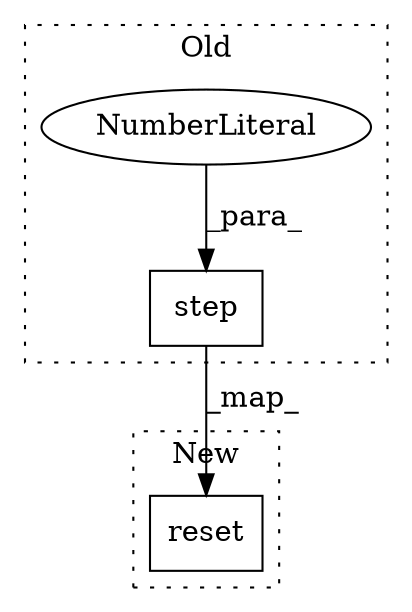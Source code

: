 digraph G {
subgraph cluster0 {
1 [label="step" a="32" s="1749,1755" l="5,1" shape="box"];
3 [label="NumberLiteral" a="34" s="1754" l="1" shape="ellipse"];
label = "Old";
style="dotted";
}
subgraph cluster1 {
2 [label="reset" a="32" s="1352" l="7" shape="box"];
label = "New";
style="dotted";
}
1 -> 2 [label="_map_"];
3 -> 1 [label="_para_"];
}